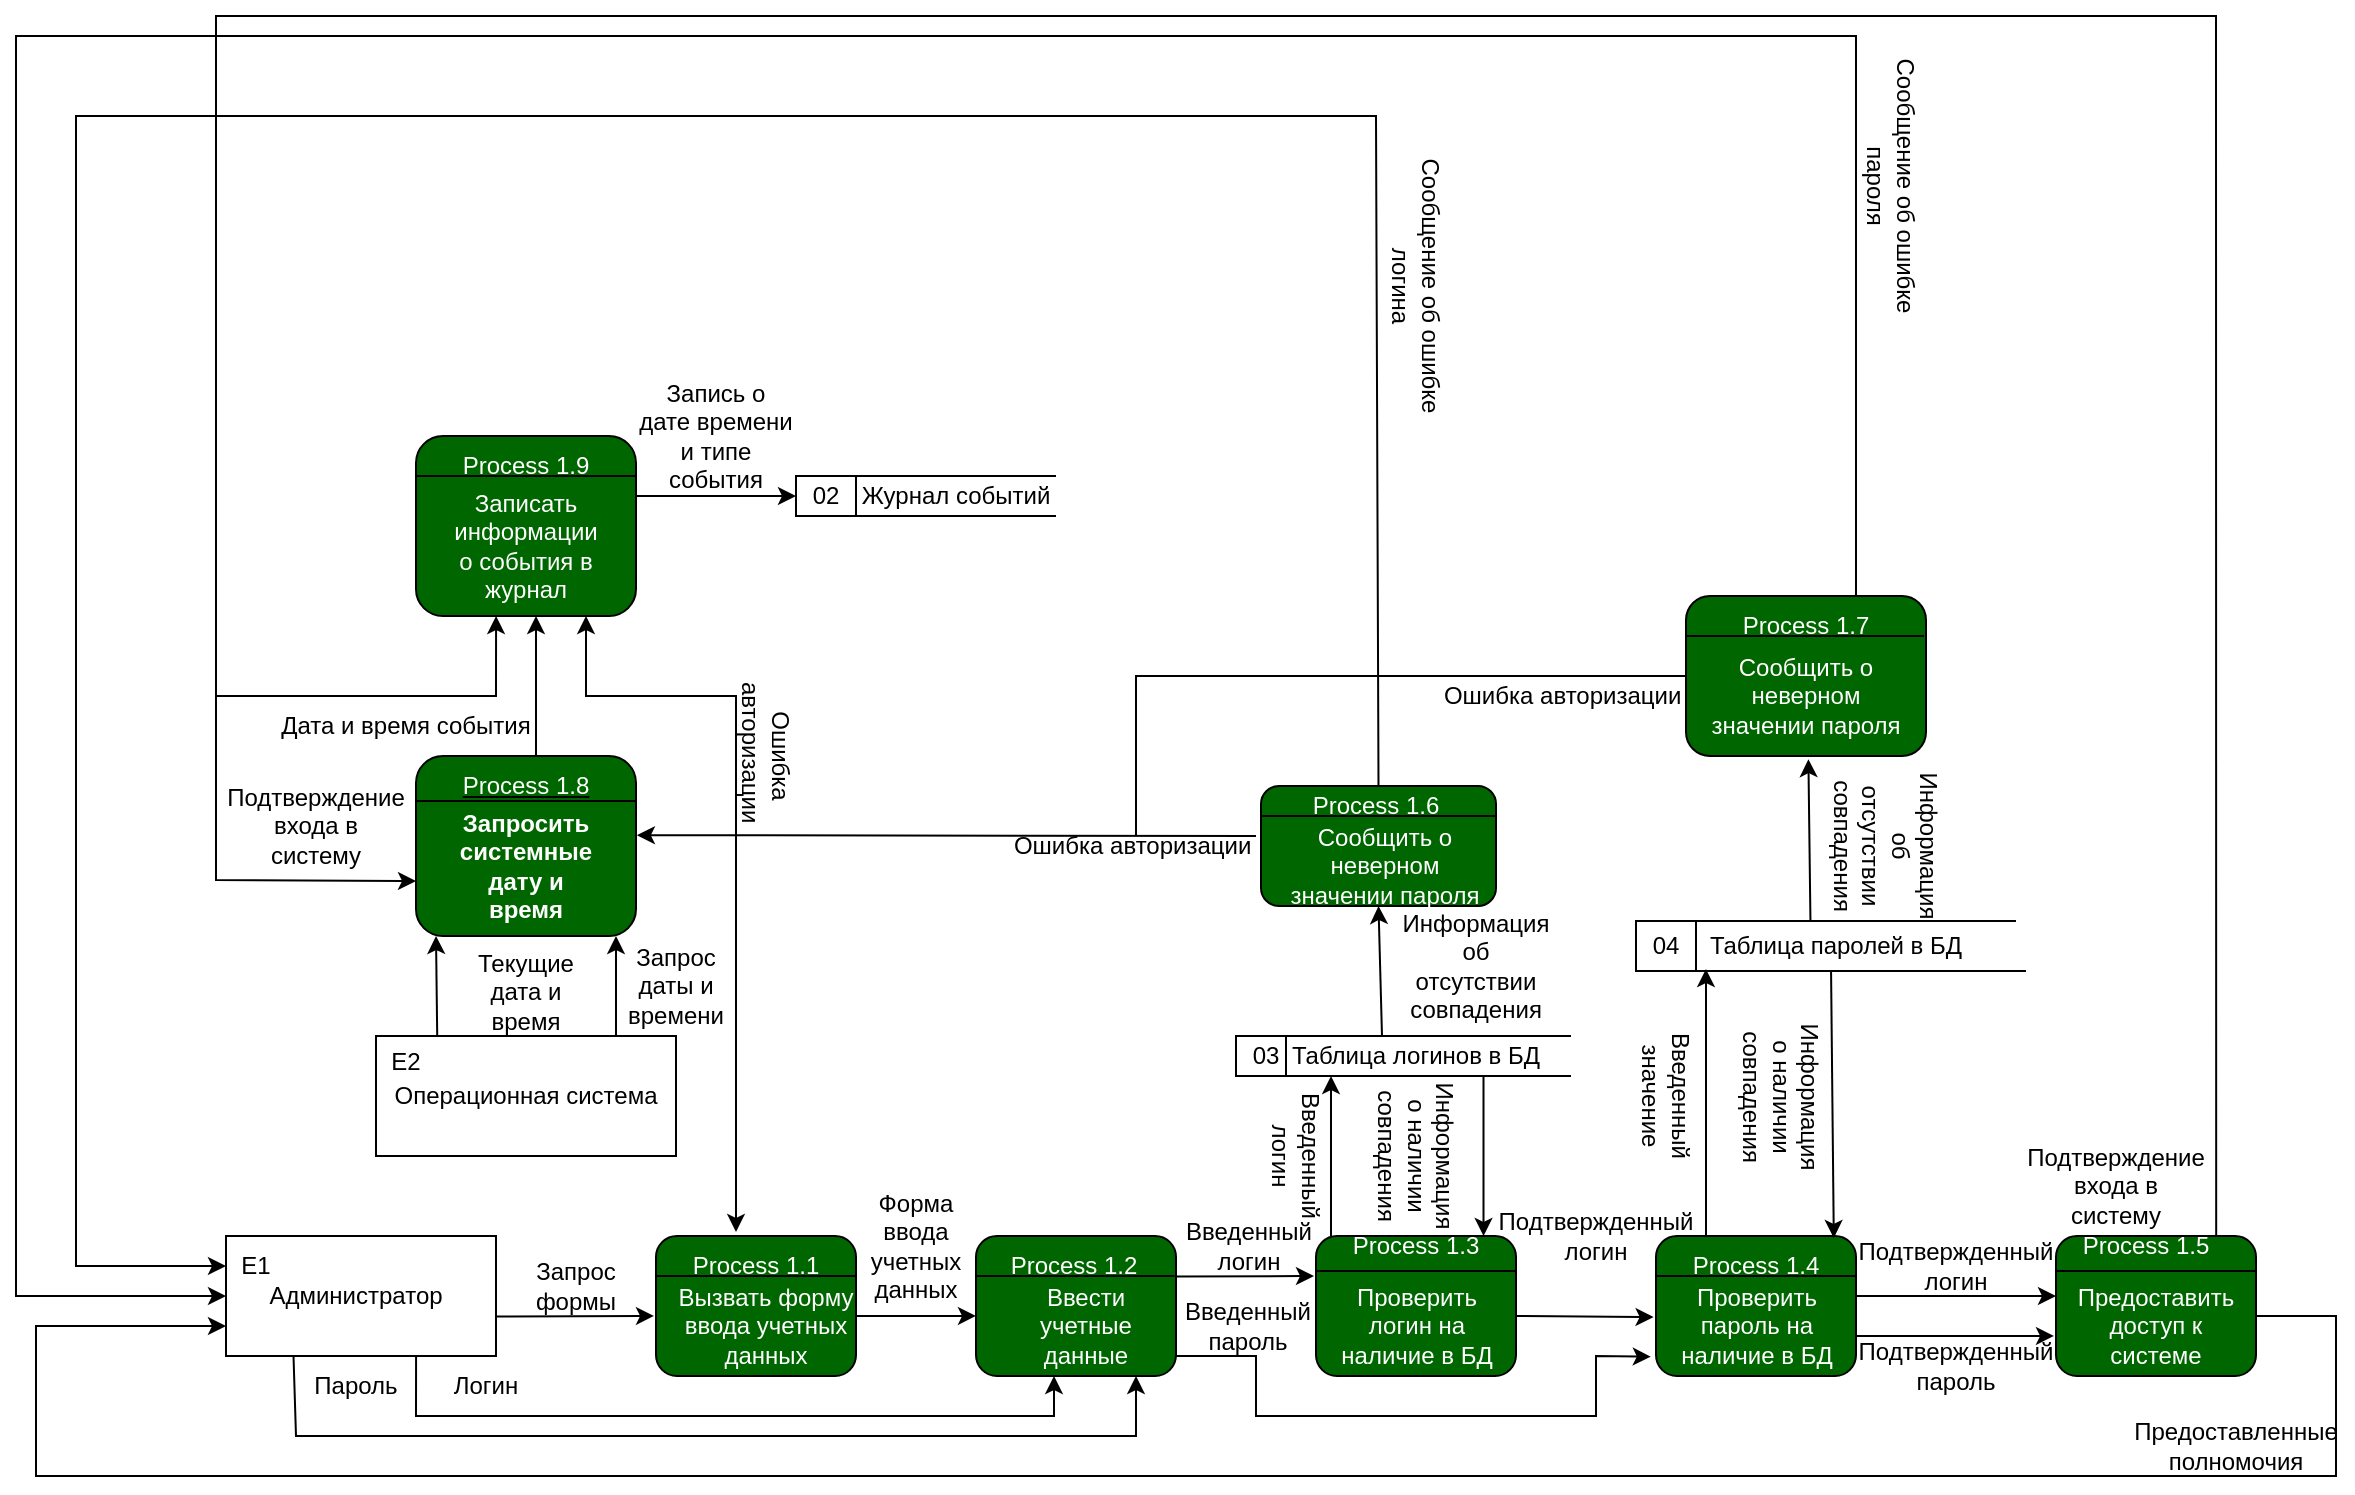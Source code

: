 <mxfile version="25.0.3">
  <diagram name="Страница — 1" id="09DSEvgiDCL6AinO3aHt">
    <mxGraphModel dx="2440" dy="1888" grid="1" gridSize="10" guides="1" tooltips="1" connect="1" arrows="1" fold="1" page="1" pageScale="1" pageWidth="827" pageHeight="1169" math="0" shadow="0">
      <root>
        <mxCell id="0" />
        <mxCell id="1" parent="0" />
        <mxCell id="1gT3Ja12D5MldLnMkyY_-1" value="" style="rounded=1;whiteSpace=wrap;html=1;fillColor=#006600;" vertex="1" parent="1">
          <mxGeometry x="120" y="80" width="110" height="90" as="geometry" />
        </mxCell>
        <mxCell id="1gT3Ja12D5MldLnMkyY_-2" value="" style="rounded=1;whiteSpace=wrap;html=1;fillColor=#006600;" vertex="1" parent="1">
          <mxGeometry x="120" y="240" width="110" height="90" as="geometry" />
        </mxCell>
        <mxCell id="1gT3Ja12D5MldLnMkyY_-3" value="&lt;font color=&quot;#ffffff&quot;&gt;Process 1.9&lt;/font&gt;" style="text;strokeColor=none;align=center;fillColor=none;html=1;verticalAlign=middle;whiteSpace=wrap;rounded=0;" vertex="1" parent="1">
          <mxGeometry x="125" y="80" width="100" height="30" as="geometry" />
        </mxCell>
        <mxCell id="1gT3Ja12D5MldLnMkyY_-4" value="" style="endArrow=none;html=1;rounded=0;exitX=0;exitY=0.5;exitDx=0;exitDy=0;entryX=1;entryY=0.5;entryDx=0;entryDy=0;" edge="1" parent="1">
          <mxGeometry width="50" height="50" relative="1" as="geometry">
            <mxPoint x="120" y="100" as="sourcePoint" />
            <mxPoint x="230" y="100" as="targetPoint" />
          </mxGeometry>
        </mxCell>
        <mxCell id="1gT3Ja12D5MldLnMkyY_-5" value="&lt;font color=&quot;#ffffff&quot;&gt;Записать информации о события в журнал&lt;/font&gt;" style="text;strokeColor=none;align=center;fillColor=none;html=1;verticalAlign=middle;whiteSpace=wrap;rounded=0;" vertex="1" parent="1">
          <mxGeometry x="145" y="120" width="60" height="30" as="geometry" />
        </mxCell>
        <mxCell id="1gT3Ja12D5MldLnMkyY_-7" value="&lt;u&gt;&lt;font color=&quot;#ffffff&quot;&gt;Process 1.8&lt;/font&gt;&lt;/u&gt;" style="text;strokeColor=none;align=center;fillColor=none;html=1;verticalAlign=middle;whiteSpace=wrap;rounded=0;" vertex="1" parent="1">
          <mxGeometry x="130" y="240" width="90" height="30" as="geometry" />
        </mxCell>
        <mxCell id="1gT3Ja12D5MldLnMkyY_-8" value="" style="endArrow=none;html=1;rounded=0;exitX=0;exitY=0.25;exitDx=0;exitDy=0;entryX=1;entryY=0.25;entryDx=0;entryDy=0;" edge="1" parent="1" source="1gT3Ja12D5MldLnMkyY_-2" target="1gT3Ja12D5MldLnMkyY_-2">
          <mxGeometry width="50" height="50" relative="1" as="geometry">
            <mxPoint x="180" y="310" as="sourcePoint" />
            <mxPoint x="230" y="260" as="targetPoint" />
          </mxGeometry>
        </mxCell>
        <mxCell id="1gT3Ja12D5MldLnMkyY_-9" value="&lt;b&gt;&lt;font color=&quot;#ffffff&quot;&gt;Запросить системные дату и время&lt;/font&gt;&lt;/b&gt;" style="text;strokeColor=none;align=center;fillColor=none;html=1;verticalAlign=middle;whiteSpace=wrap;rounded=0;" vertex="1" parent="1">
          <mxGeometry x="145" y="280" width="60" height="30" as="geometry" />
        </mxCell>
        <mxCell id="1gT3Ja12D5MldLnMkyY_-10" value="" style="rounded=0;whiteSpace=wrap;html=1;" vertex="1" parent="1">
          <mxGeometry x="100" y="380" width="150" height="60" as="geometry" />
        </mxCell>
        <mxCell id="1gT3Ja12D5MldLnMkyY_-11" value="Операционная система" style="text;strokeColor=none;align=center;fillColor=none;html=1;verticalAlign=middle;whiteSpace=wrap;rounded=0;" vertex="1" parent="1">
          <mxGeometry x="100" y="395" width="150" height="30" as="geometry" />
        </mxCell>
        <mxCell id="1gT3Ja12D5MldLnMkyY_-12" value="" style="rounded=0;whiteSpace=wrap;html=1;" vertex="1" parent="1">
          <mxGeometry x="25" y="480" width="135" height="60" as="geometry" />
        </mxCell>
        <mxCell id="1gT3Ja12D5MldLnMkyY_-13" value="Администратор" style="text;strokeColor=none;align=center;fillColor=none;html=1;verticalAlign=middle;whiteSpace=wrap;rounded=0;" vertex="1" parent="1">
          <mxGeometry x="60" y="495" width="60" height="30" as="geometry" />
        </mxCell>
        <mxCell id="1gT3Ja12D5MldLnMkyY_-16" value="" style="whiteSpace=wrap;html=1;fillColor=#006600;rounded=1;" vertex="1" parent="1">
          <mxGeometry x="240" y="480" width="100" height="70" as="geometry" />
        </mxCell>
        <mxCell id="1gT3Ja12D5MldLnMkyY_-19" value="" style="endArrow=none;html=1;rounded=0;entryX=1;entryY=0.25;entryDx=0;entryDy=0;exitX=0;exitY=0.25;exitDx=0;exitDy=0;" edge="1" parent="1">
          <mxGeometry width="50" height="50" relative="1" as="geometry">
            <mxPoint x="240" y="500" as="sourcePoint" />
            <mxPoint x="340" y="500" as="targetPoint" />
          </mxGeometry>
        </mxCell>
        <mxCell id="1gT3Ja12D5MldLnMkyY_-20" value="&lt;font color=&quot;#ffffff&quot;&gt;Process 1.1&lt;/font&gt;" style="text;strokeColor=none;align=center;fillColor=none;html=1;verticalAlign=middle;whiteSpace=wrap;rounded=0;" vertex="1" parent="1">
          <mxGeometry x="250" y="480" width="80" height="30" as="geometry" />
        </mxCell>
        <mxCell id="1gT3Ja12D5MldLnMkyY_-21" value="&lt;font color=&quot;#ffffff&quot;&gt;Вызвать форму ввода учетных данных&lt;/font&gt;" style="text;strokeColor=none;align=center;fillColor=none;html=1;verticalAlign=middle;whiteSpace=wrap;rounded=0;" vertex="1" parent="1">
          <mxGeometry x="250" y="510" width="90" height="30" as="geometry" />
        </mxCell>
        <mxCell id="1gT3Ja12D5MldLnMkyY_-22" value="" style="rounded=1;whiteSpace=wrap;html=1;fillColor=#006600;" vertex="1" parent="1">
          <mxGeometry x="400" y="480" width="100" height="70" as="geometry" />
        </mxCell>
        <mxCell id="1gT3Ja12D5MldLnMkyY_-23" value="" style="endArrow=none;html=1;rounded=0;entryX=0.992;entryY=0.429;entryDx=0;entryDy=0;entryPerimeter=0;" edge="1" parent="1">
          <mxGeometry width="50" height="50" relative="1" as="geometry">
            <mxPoint x="400" y="500" as="sourcePoint" />
            <mxPoint x="499.2" y="500.03" as="targetPoint" />
          </mxGeometry>
        </mxCell>
        <mxCell id="1gT3Ja12D5MldLnMkyY_-24" value="&lt;font color=&quot;#ffffff&quot;&gt;Process 1.2&lt;/font&gt;" style="text;strokeColor=none;align=center;fillColor=none;html=1;verticalAlign=middle;whiteSpace=wrap;rounded=0;" vertex="1" parent="1">
          <mxGeometry x="414" y="480" width="70" height="30" as="geometry" />
        </mxCell>
        <mxCell id="1gT3Ja12D5MldLnMkyY_-25" value="" style="rounded=1;whiteSpace=wrap;html=1;fillColor=#006600;" vertex="1" parent="1">
          <mxGeometry x="570" y="480" width="100" height="70" as="geometry" />
        </mxCell>
        <mxCell id="1gT3Ja12D5MldLnMkyY_-27" value="&lt;font color=&quot;#ffffff&quot;&gt;Process 1.3&lt;/font&gt;" style="text;strokeColor=none;align=center;fillColor=none;html=1;verticalAlign=middle;whiteSpace=wrap;rounded=0;" vertex="1" parent="1">
          <mxGeometry x="585" y="470" width="70" height="30" as="geometry" />
        </mxCell>
        <mxCell id="1gT3Ja12D5MldLnMkyY_-36" value="" style="endArrow=none;html=1;rounded=0;entryX=1;entryY=0.25;entryDx=0;entryDy=0;exitX=0;exitY=0.25;exitDx=0;exitDy=0;" edge="1" parent="1" source="1gT3Ja12D5MldLnMkyY_-25" target="1gT3Ja12D5MldLnMkyY_-25">
          <mxGeometry width="50" height="50" relative="1" as="geometry">
            <mxPoint x="570" y="500" as="sourcePoint" />
            <mxPoint x="620" y="450" as="targetPoint" />
          </mxGeometry>
        </mxCell>
        <mxCell id="1gT3Ja12D5MldLnMkyY_-37" value="&lt;font color=&quot;#ffffff&quot;&gt;Проверить логин на наличие в БД&lt;/font&gt;" style="text;strokeColor=none;align=center;fillColor=none;html=1;verticalAlign=middle;whiteSpace=wrap;rounded=0;" vertex="1" parent="1">
          <mxGeometry x="577.5" y="510" width="85" height="30" as="geometry" />
        </mxCell>
        <mxCell id="1gT3Ja12D5MldLnMkyY_-38" value="" style="whiteSpace=wrap;html=1;fillColor=#006600;rounded=1;" vertex="1" parent="1">
          <mxGeometry x="740" y="480" width="100" height="70" as="geometry" />
        </mxCell>
        <mxCell id="1gT3Ja12D5MldLnMkyY_-41" value="" style="endArrow=none;html=1;rounded=0;entryX=1;entryY=0.286;entryDx=0;entryDy=0;entryPerimeter=0;" edge="1" parent="1" target="1gT3Ja12D5MldLnMkyY_-38">
          <mxGeometry width="50" height="50" relative="1" as="geometry">
            <mxPoint x="740" y="500" as="sourcePoint" />
            <mxPoint x="790" y="450" as="targetPoint" />
          </mxGeometry>
        </mxCell>
        <mxCell id="1gT3Ja12D5MldLnMkyY_-42" value="&lt;font color=&quot;#ffffff&quot;&gt;Process 1.4&lt;/font&gt;" style="text;strokeColor=none;align=center;fillColor=none;html=1;verticalAlign=middle;whiteSpace=wrap;rounded=0;" vertex="1" parent="1">
          <mxGeometry x="755" y="480" width="70" height="30" as="geometry" />
        </mxCell>
        <mxCell id="1gT3Ja12D5MldLnMkyY_-43" value="&lt;font color=&quot;#ffffff&quot;&gt;Проверить пароль на наличие в БД&lt;/font&gt;" style="text;strokeColor=none;align=center;fillColor=none;html=1;verticalAlign=middle;whiteSpace=wrap;rounded=0;" vertex="1" parent="1">
          <mxGeometry x="747.5" y="510" width="85" height="30" as="geometry" />
        </mxCell>
        <mxCell id="1gT3Ja12D5MldLnMkyY_-44" value="&lt;font color=&quot;#ffffff&quot;&gt;Ввести учетные данные&lt;/font&gt;" style="text;strokeColor=none;align=center;fillColor=none;html=1;verticalAlign=middle;whiteSpace=wrap;rounded=0;" vertex="1" parent="1">
          <mxGeometry x="410" y="510" width="90" height="30" as="geometry" />
        </mxCell>
        <mxCell id="1gT3Ja12D5MldLnMkyY_-45" value="" style="whiteSpace=wrap;html=1;fillColor=#006600;rounded=1;" vertex="1" parent="1">
          <mxGeometry x="940" y="480" width="100" height="70" as="geometry" />
        </mxCell>
        <mxCell id="1gT3Ja12D5MldLnMkyY_-47" value="" style="endArrow=none;html=1;rounded=0;entryX=1;entryY=0.25;entryDx=0;entryDy=0;exitX=0;exitY=0.25;exitDx=0;exitDy=0;exitPerimeter=0;" edge="1" parent="1" source="1gT3Ja12D5MldLnMkyY_-45" target="1gT3Ja12D5MldLnMkyY_-45">
          <mxGeometry width="50" height="50" relative="1" as="geometry">
            <mxPoint x="910" y="500" as="sourcePoint" />
            <mxPoint x="960" y="450" as="targetPoint" />
          </mxGeometry>
        </mxCell>
        <mxCell id="1gT3Ja12D5MldLnMkyY_-48" value="&lt;font color=&quot;#ffffff&quot;&gt;Process 1.5&lt;/font&gt;" style="text;strokeColor=none;align=center;fillColor=none;html=1;verticalAlign=middle;whiteSpace=wrap;rounded=0;" vertex="1" parent="1">
          <mxGeometry x="950" y="470" width="70" height="30" as="geometry" />
        </mxCell>
        <mxCell id="1gT3Ja12D5MldLnMkyY_-49" value="&lt;font color=&quot;#ffffff&quot;&gt;Предоставить доступ к системе&lt;/font&gt;" style="text;strokeColor=none;align=center;fillColor=none;html=1;verticalAlign=middle;whiteSpace=wrap;rounded=0;" vertex="1" parent="1">
          <mxGeometry x="960" y="510" width="60" height="30" as="geometry" />
        </mxCell>
        <mxCell id="1gT3Ja12D5MldLnMkyY_-50" value="" style="endArrow=classic;html=1;rounded=0;" edge="1" parent="1">
          <mxGeometry width="50" height="50" relative="1" as="geometry">
            <mxPoint x="230" y="110" as="sourcePoint" />
            <mxPoint x="310" y="110" as="targetPoint" />
          </mxGeometry>
        </mxCell>
        <mxCell id="1gT3Ja12D5MldLnMkyY_-55" value="02" style="rounded=0;whiteSpace=wrap;html=1;" vertex="1" parent="1">
          <mxGeometry x="310" y="100" width="30" height="20" as="geometry" />
        </mxCell>
        <mxCell id="1gT3Ja12D5MldLnMkyY_-57" value="" style="endArrow=none;html=1;rounded=0;" edge="1" parent="1">
          <mxGeometry width="50" height="50" relative="1" as="geometry">
            <mxPoint x="340" y="100" as="sourcePoint" />
            <mxPoint x="440" y="100" as="targetPoint" />
          </mxGeometry>
        </mxCell>
        <mxCell id="1gT3Ja12D5MldLnMkyY_-58" value="" style="endArrow=none;html=1;rounded=0;" edge="1" parent="1">
          <mxGeometry width="50" height="50" relative="1" as="geometry">
            <mxPoint x="340" y="120" as="sourcePoint" />
            <mxPoint x="440" y="120" as="targetPoint" />
          </mxGeometry>
        </mxCell>
        <mxCell id="1gT3Ja12D5MldLnMkyY_-59" value="Журнал событий" style="text;strokeColor=none;align=center;fillColor=none;html=1;verticalAlign=middle;whiteSpace=wrap;rounded=0;" vertex="1" parent="1">
          <mxGeometry x="340" y="95" width="100" height="30" as="geometry" />
        </mxCell>
        <mxCell id="1gT3Ja12D5MldLnMkyY_-60" value="" style="endArrow=classic;html=1;rounded=0;" edge="1" parent="1">
          <mxGeometry width="50" height="50" relative="1" as="geometry">
            <mxPoint x="577.5" y="480" as="sourcePoint" />
            <mxPoint x="577.5" y="400" as="targetPoint" />
          </mxGeometry>
        </mxCell>
        <mxCell id="1gT3Ja12D5MldLnMkyY_-61" value="" style="endArrow=classic;html=1;rounded=0;entryX=0.786;entryY=0.333;entryDx=0;entryDy=0;entryPerimeter=0;" edge="1" parent="1">
          <mxGeometry width="50" height="50" relative="1" as="geometry">
            <mxPoint x="653.75" y="400" as="sourcePoint" />
            <mxPoint x="653.77" y="479.99" as="targetPoint" />
          </mxGeometry>
        </mxCell>
        <mxCell id="1gT3Ja12D5MldLnMkyY_-62" value="" style="rounded=0;whiteSpace=wrap;html=1;" vertex="1" parent="1">
          <mxGeometry x="530" y="380" width="25" height="20" as="geometry" />
        </mxCell>
        <mxCell id="1gT3Ja12D5MldLnMkyY_-63" value="" style="endArrow=none;html=1;rounded=0;" edge="1" parent="1">
          <mxGeometry width="50" height="50" relative="1" as="geometry">
            <mxPoint x="555" y="400" as="sourcePoint" />
            <mxPoint x="697.5" y="400" as="targetPoint" />
          </mxGeometry>
        </mxCell>
        <mxCell id="1gT3Ja12D5MldLnMkyY_-64" value="" style="endArrow=none;html=1;rounded=0;" edge="1" parent="1">
          <mxGeometry width="50" height="50" relative="1" as="geometry">
            <mxPoint x="555" y="380" as="sourcePoint" />
            <mxPoint x="697.5" y="380" as="targetPoint" />
          </mxGeometry>
        </mxCell>
        <mxCell id="1gT3Ja12D5MldLnMkyY_-65" value="03" style="text;strokeColor=none;align=center;fillColor=none;html=1;verticalAlign=middle;whiteSpace=wrap;rounded=0;" vertex="1" parent="1">
          <mxGeometry x="530" y="375" width="30" height="30" as="geometry" />
        </mxCell>
        <mxCell id="1gT3Ja12D5MldLnMkyY_-66" value="Таблица логинов в БД" style="text;strokeColor=none;align=center;fillColor=none;html=1;verticalAlign=middle;whiteSpace=wrap;rounded=0;" vertex="1" parent="1">
          <mxGeometry x="555" y="375" width="130" height="30" as="geometry" />
        </mxCell>
        <mxCell id="1gT3Ja12D5MldLnMkyY_-68" value="" style="endArrow=classic;html=1;rounded=0;entryX=0.5;entryY=1;entryDx=0;entryDy=0;" edge="1" parent="1" target="1gT3Ja12D5MldLnMkyY_-69">
          <mxGeometry width="50" height="50" relative="1" as="geometry">
            <mxPoint x="603" y="380" as="sourcePoint" />
            <mxPoint x="605" y="320" as="targetPoint" />
          </mxGeometry>
        </mxCell>
        <mxCell id="1gT3Ja12D5MldLnMkyY_-69" value="" style="whiteSpace=wrap;html=1;fillColor=#006600;rounded=1;" vertex="1" parent="1">
          <mxGeometry x="542.5" y="255" width="117.5" height="60" as="geometry" />
        </mxCell>
        <mxCell id="1gT3Ja12D5MldLnMkyY_-73" value="" style="endArrow=none;html=1;rounded=0;entryX=1;entryY=0.25;entryDx=0;entryDy=0;" edge="1" parent="1" target="1gT3Ja12D5MldLnMkyY_-69">
          <mxGeometry width="50" height="50" relative="1" as="geometry">
            <mxPoint x="542.5" y="270" as="sourcePoint" />
            <mxPoint x="592.5" y="220" as="targetPoint" />
          </mxGeometry>
        </mxCell>
        <mxCell id="1gT3Ja12D5MldLnMkyY_-74" value="&lt;font color=&quot;#ffffff&quot;&gt;Process 1.6&lt;/font&gt;" style="text;strokeColor=none;align=center;fillColor=none;html=1;verticalAlign=middle;whiteSpace=wrap;rounded=0;" vertex="1" parent="1">
          <mxGeometry x="560" y="260" width="80" height="10" as="geometry" />
        </mxCell>
        <mxCell id="1gT3Ja12D5MldLnMkyY_-75" value="&lt;font color=&quot;#ffffff&quot;&gt;Сообщить о неверном значении пароля&lt;/font&gt;" style="text;strokeColor=none;align=center;fillColor=none;html=1;verticalAlign=middle;whiteSpace=wrap;rounded=0;" vertex="1" parent="1">
          <mxGeometry x="555" y="280" width="98.75" height="30" as="geometry" />
        </mxCell>
        <mxCell id="1gT3Ja12D5MldLnMkyY_-76" value="" style="endArrow=classic;html=1;rounded=0;entryX=0;entryY=0.885;entryDx=0;entryDy=0;entryPerimeter=0;" edge="1" parent="1" target="1gT3Ja12D5MldLnMkyY_-83">
          <mxGeometry width="50" height="50" relative="1" as="geometry">
            <mxPoint x="765" y="480" as="sourcePoint" />
            <mxPoint x="770" y="380" as="targetPoint" />
          </mxGeometry>
        </mxCell>
        <mxCell id="1gT3Ja12D5MldLnMkyY_-78" value="" style="rounded=0;whiteSpace=wrap;html=1;" vertex="1" parent="1">
          <mxGeometry x="730" y="322.5" width="30" height="25" as="geometry" />
        </mxCell>
        <mxCell id="1gT3Ja12D5MldLnMkyY_-79" value="04" style="text;strokeColor=none;align=center;fillColor=none;html=1;verticalAlign=middle;whiteSpace=wrap;rounded=0;" vertex="1" parent="1">
          <mxGeometry x="715" y="320" width="60" height="30" as="geometry" />
        </mxCell>
        <mxCell id="1gT3Ja12D5MldLnMkyY_-81" value="" style="endArrow=none;html=1;rounded=0;" edge="1" parent="1">
          <mxGeometry width="50" height="50" relative="1" as="geometry">
            <mxPoint x="760" y="322.5" as="sourcePoint" />
            <mxPoint x="920" y="322.5" as="targetPoint" />
          </mxGeometry>
        </mxCell>
        <mxCell id="1gT3Ja12D5MldLnMkyY_-82" value="" style="endArrow=none;html=1;rounded=0;" edge="1" parent="1">
          <mxGeometry width="50" height="50" relative="1" as="geometry">
            <mxPoint x="760" y="347.5" as="sourcePoint" />
            <mxPoint x="925" y="347.5" as="targetPoint" />
          </mxGeometry>
        </mxCell>
        <mxCell id="1gT3Ja12D5MldLnMkyY_-83" value="Таблица паролей в БД" style="text;strokeColor=none;align=center;fillColor=none;html=1;verticalAlign=middle;whiteSpace=wrap;rounded=0;" vertex="1" parent="1">
          <mxGeometry x="765" y="320" width="130" height="30" as="geometry" />
        </mxCell>
        <mxCell id="1gT3Ja12D5MldLnMkyY_-84" value="" style="whiteSpace=wrap;html=1;fillColor=#006600;rounded=1;" vertex="1" parent="1">
          <mxGeometry x="755" y="160" width="120" height="80" as="geometry" />
        </mxCell>
        <mxCell id="1gT3Ja12D5MldLnMkyY_-86" value="" style="endArrow=none;html=1;rounded=0;" edge="1" parent="1">
          <mxGeometry width="50" height="50" relative="1" as="geometry">
            <mxPoint x="755" y="180" as="sourcePoint" />
            <mxPoint x="874" y="180" as="targetPoint" />
          </mxGeometry>
        </mxCell>
        <mxCell id="1gT3Ja12D5MldLnMkyY_-87" value="&lt;font color=&quot;#ffffff&quot;&gt;Process 1.7&lt;/font&gt;" style="text;strokeColor=none;align=center;fillColor=none;html=1;verticalAlign=middle;whiteSpace=wrap;rounded=0;" vertex="1" parent="1">
          <mxGeometry x="780" y="170" width="70" height="10" as="geometry" />
        </mxCell>
        <mxCell id="1gT3Ja12D5MldLnMkyY_-88" value="&lt;font color=&quot;#ffffff&quot;&gt;Сообщить о неверном значении пароля&lt;/font&gt;" style="text;strokeColor=none;align=center;fillColor=none;html=1;verticalAlign=middle;whiteSpace=wrap;rounded=0;" vertex="1" parent="1">
          <mxGeometry x="765" y="195" width="100" height="30" as="geometry" />
        </mxCell>
        <mxCell id="1gT3Ja12D5MldLnMkyY_-91" value="" style="endArrow=classic;startArrow=classic;html=1;rounded=0;" edge="1" parent="1">
          <mxGeometry width="50" height="50" relative="1" as="geometry">
            <mxPoint x="280" y="478" as="sourcePoint" />
            <mxPoint x="205" y="170" as="targetPoint" />
            <Array as="points">
              <mxPoint x="280" y="210" />
              <mxPoint x="205" y="210" />
            </Array>
          </mxGeometry>
        </mxCell>
        <mxCell id="1gT3Ja12D5MldLnMkyY_-92" value="" style="endArrow=classic;html=1;rounded=0;" edge="1" parent="1">
          <mxGeometry width="50" height="50" relative="1" as="geometry">
            <mxPoint x="180" y="240" as="sourcePoint" />
            <mxPoint x="180" y="170" as="targetPoint" />
          </mxGeometry>
        </mxCell>
        <mxCell id="1gT3Ja12D5MldLnMkyY_-93" value="" style="endArrow=classic;html=1;rounded=0;entryX=0.364;entryY=1;entryDx=0;entryDy=0;entryPerimeter=0;exitX=0.801;exitY=0.003;exitDx=0;exitDy=0;exitPerimeter=0;" edge="1" parent="1" source="1gT3Ja12D5MldLnMkyY_-45" target="1gT3Ja12D5MldLnMkyY_-1">
          <mxGeometry width="50" height="50" relative="1" as="geometry">
            <mxPoint x="985.429" y="480" as="sourcePoint" />
            <mxPoint x="180" y="180" as="targetPoint" />
            <Array as="points">
              <mxPoint x="1020" y="-130" />
              <mxPoint x="20" y="-130" />
              <mxPoint x="20" y="210" />
              <mxPoint x="160" y="210" />
            </Array>
          </mxGeometry>
        </mxCell>
        <mxCell id="1gT3Ja12D5MldLnMkyY_-94" value="" style="endArrow=classic;html=1;rounded=0;exitX=0.5;exitY=0;exitDx=0;exitDy=0;" edge="1" parent="1" source="1gT3Ja12D5MldLnMkyY_-69">
          <mxGeometry width="50" height="50" relative="1" as="geometry">
            <mxPoint x="630" y="220" as="sourcePoint" />
            <mxPoint x="25" y="495" as="targetPoint" />
            <Array as="points">
              <mxPoint x="600" y="-80" />
              <mxPoint x="-50" y="-80" />
              <mxPoint x="-50" y="495" />
            </Array>
          </mxGeometry>
        </mxCell>
        <mxCell id="1gT3Ja12D5MldLnMkyY_-95" value="" style="endArrow=classic;html=1;rounded=0;" edge="1" parent="1">
          <mxGeometry width="50" height="50" relative="1" as="geometry">
            <mxPoint x="840" y="160" as="sourcePoint" />
            <mxPoint x="25" y="510" as="targetPoint" />
            <Array as="points">
              <mxPoint x="840" y="-120" />
              <mxPoint x="-80" y="-120" />
              <mxPoint x="-80" y="510" />
            </Array>
          </mxGeometry>
        </mxCell>
        <mxCell id="1gT3Ja12D5MldLnMkyY_-96" value="" style="endArrow=classic;html=1;rounded=0;" edge="1" parent="1">
          <mxGeometry width="50" height="50" relative="1" as="geometry">
            <mxPoint x="1040" y="520" as="sourcePoint" />
            <mxPoint x="25" y="525" as="targetPoint" />
            <Array as="points">
              <mxPoint x="1080" y="520" />
              <mxPoint x="1080" y="600" />
              <mxPoint x="-70" y="600" />
              <mxPoint x="-70" y="525" />
            </Array>
          </mxGeometry>
        </mxCell>
        <mxCell id="1gT3Ja12D5MldLnMkyY_-100" value="" style="endArrow=classic;html=1;rounded=0;" edge="1" parent="1">
          <mxGeometry width="50" height="50" relative="1" as="geometry">
            <mxPoint x="20" y="210" as="sourcePoint" />
            <mxPoint x="120" y="302.5" as="targetPoint" />
            <Array as="points">
              <mxPoint x="20" y="302" />
            </Array>
          </mxGeometry>
        </mxCell>
        <mxCell id="1gT3Ja12D5MldLnMkyY_-101" value="" style="endArrow=classic;html=1;rounded=0;entryX=1.004;entryY=0.44;entryDx=0;entryDy=0;entryPerimeter=0;" edge="1" parent="1" target="1gT3Ja12D5MldLnMkyY_-2">
          <mxGeometry width="50" height="50" relative="1" as="geometry">
            <mxPoint x="540" y="280" as="sourcePoint" />
            <mxPoint x="250" y="280" as="targetPoint" />
          </mxGeometry>
        </mxCell>
        <mxCell id="1gT3Ja12D5MldLnMkyY_-103" value="" style="endArrow=none;html=1;rounded=0;entryX=0;entryY=0.5;entryDx=0;entryDy=0;" edge="1" parent="1" target="1gT3Ja12D5MldLnMkyY_-84">
          <mxGeometry width="50" height="50" relative="1" as="geometry">
            <mxPoint x="480" y="280" as="sourcePoint" />
            <mxPoint x="480" y="150" as="targetPoint" />
            <Array as="points">
              <mxPoint x="480" y="200" />
            </Array>
          </mxGeometry>
        </mxCell>
        <mxCell id="1gT3Ja12D5MldLnMkyY_-104" value="" style="endArrow=classic;html=1;rounded=0;entryX=-0.01;entryY=0.571;entryDx=0;entryDy=0;exitX=0.998;exitY=0.671;exitDx=0;exitDy=0;exitPerimeter=0;entryPerimeter=0;" edge="1" parent="1" source="1gT3Ja12D5MldLnMkyY_-12" target="1gT3Ja12D5MldLnMkyY_-16">
          <mxGeometry width="50" height="50" relative="1" as="geometry">
            <mxPoint x="160.005" y="514.06" as="sourcePoint" />
            <mxPoint x="237.48" y="515.94" as="targetPoint" />
          </mxGeometry>
        </mxCell>
        <mxCell id="1gT3Ja12D5MldLnMkyY_-105" value="" style="endArrow=classic;html=1;rounded=0;entryX=0;entryY=0.571;entryDx=0;entryDy=0;entryPerimeter=0;" edge="1" parent="1" target="1gT3Ja12D5MldLnMkyY_-22">
          <mxGeometry width="50" height="50" relative="1" as="geometry">
            <mxPoint x="340" y="520" as="sourcePoint" />
            <mxPoint x="390" y="470" as="targetPoint" />
          </mxGeometry>
        </mxCell>
        <mxCell id="1gT3Ja12D5MldLnMkyY_-106" value="" style="endArrow=classic;html=1;rounded=0;entryX=-0.01;entryY=0.568;entryDx=0;entryDy=0;entryPerimeter=0;" edge="1" parent="1">
          <mxGeometry width="50" height="50" relative="1" as="geometry">
            <mxPoint x="500" y="500.24" as="sourcePoint" />
            <mxPoint x="569" y="500.0" as="targetPoint" />
          </mxGeometry>
        </mxCell>
        <mxCell id="1gT3Ja12D5MldLnMkyY_-107" value="" style="endArrow=classic;html=1;rounded=0;entryX=-0.012;entryY=0.579;entryDx=0;entryDy=0;entryPerimeter=0;" edge="1" parent="1" target="1gT3Ja12D5MldLnMkyY_-38">
          <mxGeometry width="50" height="50" relative="1" as="geometry">
            <mxPoint x="670" y="520" as="sourcePoint" />
            <mxPoint x="720" y="470" as="targetPoint" />
          </mxGeometry>
        </mxCell>
        <mxCell id="1gT3Ja12D5MldLnMkyY_-108" value="" style="endArrow=classic;html=1;rounded=0;entryX=0;entryY=0.429;entryDx=0;entryDy=0;entryPerimeter=0;" edge="1" parent="1" target="1gT3Ja12D5MldLnMkyY_-45">
          <mxGeometry width="50" height="50" relative="1" as="geometry">
            <mxPoint x="840" y="510" as="sourcePoint" />
            <mxPoint x="890" y="460" as="targetPoint" />
          </mxGeometry>
        </mxCell>
        <mxCell id="1gT3Ja12D5MldLnMkyY_-109" value="" style="endArrow=classic;html=1;rounded=0;entryX=-0.01;entryY=0.714;entryDx=0;entryDy=0;entryPerimeter=0;" edge="1" parent="1" target="1gT3Ja12D5MldLnMkyY_-45">
          <mxGeometry width="50" height="50" relative="1" as="geometry">
            <mxPoint x="840" y="530" as="sourcePoint" />
            <mxPoint x="890" y="480" as="targetPoint" />
          </mxGeometry>
        </mxCell>
        <mxCell id="1gT3Ja12D5MldLnMkyY_-110" value="" style="endArrow=classic;html=1;rounded=0;exitX=0.704;exitY=1;exitDx=0;exitDy=0;exitPerimeter=0;" edge="1" parent="1" source="1gT3Ja12D5MldLnMkyY_-12">
          <mxGeometry width="50" height="50" relative="1" as="geometry">
            <mxPoint x="90" y="570" as="sourcePoint" />
            <mxPoint x="439" y="550" as="targetPoint" />
            <Array as="points">
              <mxPoint x="120" y="570" />
              <mxPoint x="439" y="570" />
            </Array>
          </mxGeometry>
        </mxCell>
        <mxCell id="1gT3Ja12D5MldLnMkyY_-111" value="" style="endArrow=classic;html=1;rounded=0;exitX=0.25;exitY=1;exitDx=0;exitDy=0;" edge="1" parent="1" source="1gT3Ja12D5MldLnMkyY_-12">
          <mxGeometry width="50" height="50" relative="1" as="geometry">
            <mxPoint x="80" y="540" as="sourcePoint" />
            <mxPoint x="480" y="550" as="targetPoint" />
            <Array as="points">
              <mxPoint x="60" y="580" />
              <mxPoint x="480" y="580" />
            </Array>
          </mxGeometry>
        </mxCell>
        <mxCell id="1gT3Ja12D5MldLnMkyY_-112" value="" style="endArrow=classic;html=1;rounded=0;entryX=-0.026;entryY=0.862;entryDx=0;entryDy=0;entryPerimeter=0;" edge="1" parent="1" target="1gT3Ja12D5MldLnMkyY_-38">
          <mxGeometry width="50" height="50" relative="1" as="geometry">
            <mxPoint x="500" y="540" as="sourcePoint" />
            <mxPoint x="710" y="490" as="targetPoint" />
            <Array as="points">
              <mxPoint x="540" y="540" />
              <mxPoint x="540" y="570" />
              <mxPoint x="710" y="570" />
              <mxPoint x="710" y="540" />
            </Array>
          </mxGeometry>
        </mxCell>
        <mxCell id="1gT3Ja12D5MldLnMkyY_-113" value="Дата и время события" style="text;strokeColor=none;align=center;fillColor=none;html=1;verticalAlign=middle;whiteSpace=wrap;rounded=0;" vertex="1" parent="1">
          <mxGeometry x="50" y="210" width="130" height="30" as="geometry" />
        </mxCell>
        <mxCell id="1gT3Ja12D5MldLnMkyY_-114" value="Подтверждение&lt;div&gt;входа в систему&lt;/div&gt;" style="text;strokeColor=none;align=center;fillColor=none;html=1;verticalAlign=middle;whiteSpace=wrap;rounded=0;" vertex="1" parent="1">
          <mxGeometry x="40" y="260" width="60" height="30" as="geometry" />
        </mxCell>
        <mxCell id="1gT3Ja12D5MldLnMkyY_-115" value="E1" style="text;strokeColor=none;align=center;fillColor=none;html=1;verticalAlign=middle;whiteSpace=wrap;rounded=0;" vertex="1" parent="1">
          <mxGeometry x="10" y="480" width="60" height="30" as="geometry" />
        </mxCell>
        <mxCell id="1gT3Ja12D5MldLnMkyY_-117" value="E2" style="text;strokeColor=none;align=center;fillColor=none;html=1;verticalAlign=middle;whiteSpace=wrap;rounded=0;" vertex="1" parent="1">
          <mxGeometry x="85" y="385" width="60" height="15" as="geometry" />
        </mxCell>
        <mxCell id="1gT3Ja12D5MldLnMkyY_-118" value="" style="endArrow=classic;html=1;rounded=0;exitX=0.204;exitY=-0.008;exitDx=0;exitDy=0;exitPerimeter=0;" edge="1" parent="1" source="1gT3Ja12D5MldLnMkyY_-10">
          <mxGeometry width="50" height="50" relative="1" as="geometry">
            <mxPoint x="160" y="360.242" as="sourcePoint" />
            <mxPoint x="130" y="330" as="targetPoint" />
          </mxGeometry>
        </mxCell>
        <mxCell id="1gT3Ja12D5MldLnMkyY_-119" value="" style="endArrow=classic;html=1;rounded=0;" edge="1" parent="1">
          <mxGeometry width="50" height="50" relative="1" as="geometry">
            <mxPoint x="220" y="380" as="sourcePoint" />
            <mxPoint x="220" y="330" as="targetPoint" />
          </mxGeometry>
        </mxCell>
        <mxCell id="1gT3Ja12D5MldLnMkyY_-120" value="Текущие дата и время" style="text;strokeColor=none;align=center;fillColor=none;html=1;verticalAlign=middle;whiteSpace=wrap;rounded=0;" vertex="1" parent="1">
          <mxGeometry x="145" y="342.5" width="60" height="30" as="geometry" />
        </mxCell>
        <mxCell id="1gT3Ja12D5MldLnMkyY_-121" value="Запрос даты и времени" style="text;strokeColor=none;align=center;fillColor=none;html=1;verticalAlign=middle;whiteSpace=wrap;rounded=0;" vertex="1" parent="1">
          <mxGeometry x="220" y="340" width="60" height="30" as="geometry" />
        </mxCell>
        <mxCell id="1gT3Ja12D5MldLnMkyY_-122" value="Запись о дате времени и типе события" style="text;strokeColor=none;align=center;fillColor=none;html=1;verticalAlign=middle;whiteSpace=wrap;rounded=0;" vertex="1" parent="1">
          <mxGeometry x="230" y="65" width="80" height="30" as="geometry" />
        </mxCell>
        <mxCell id="1gT3Ja12D5MldLnMkyY_-123" value="Запрос формы" style="text;strokeColor=none;align=center;fillColor=none;html=1;verticalAlign=middle;whiteSpace=wrap;rounded=0;" vertex="1" parent="1">
          <mxGeometry x="170" y="490" width="60" height="30" as="geometry" />
        </mxCell>
        <mxCell id="1gT3Ja12D5MldLnMkyY_-124" value="Логин" style="text;strokeColor=none;align=center;fillColor=none;html=1;verticalAlign=middle;whiteSpace=wrap;rounded=0;" vertex="1" parent="1">
          <mxGeometry x="125" y="540" width="60" height="30" as="geometry" />
        </mxCell>
        <mxCell id="1gT3Ja12D5MldLnMkyY_-125" value="Пароль" style="text;strokeColor=none;align=center;fillColor=none;html=1;verticalAlign=middle;whiteSpace=wrap;rounded=0;" vertex="1" parent="1">
          <mxGeometry x="60" y="540" width="60" height="30" as="geometry" />
        </mxCell>
        <mxCell id="1gT3Ja12D5MldLnMkyY_-126" value="Ошибка авторизации&amp;nbsp;" style="text;strokeColor=none;align=center;fillColor=none;html=1;verticalAlign=middle;whiteSpace=wrap;rounded=0;rotation=90;" vertex="1" parent="1">
          <mxGeometry x="260" y="225" width="70" height="30" as="geometry" />
        </mxCell>
        <mxCell id="1gT3Ja12D5MldLnMkyY_-127" value="Ошибка авторизации&amp;nbsp;" style="text;strokeColor=none;align=center;fillColor=none;html=1;verticalAlign=middle;whiteSpace=wrap;rounded=0;" vertex="1" parent="1">
          <mxGeometry x="405" y="270" width="150" height="30" as="geometry" />
        </mxCell>
        <mxCell id="1gT3Ja12D5MldLnMkyY_-128" value="Форма ввода учетных данных" style="text;strokeColor=none;align=center;fillColor=none;html=1;verticalAlign=middle;whiteSpace=wrap;rounded=0;" vertex="1" parent="1">
          <mxGeometry x="340" y="470" width="60" height="30" as="geometry" />
        </mxCell>
        <mxCell id="1gT3Ja12D5MldLnMkyY_-129" value="Введенный логин" style="text;strokeColor=none;align=center;fillColor=none;html=1;verticalAlign=middle;whiteSpace=wrap;rounded=0;" vertex="1" parent="1">
          <mxGeometry x="495" y="470" width="82.5" height="30" as="geometry" />
        </mxCell>
        <mxCell id="1gT3Ja12D5MldLnMkyY_-130" value="Введенный пароль" style="text;strokeColor=none;align=center;fillColor=none;html=1;verticalAlign=middle;whiteSpace=wrap;rounded=0;" vertex="1" parent="1">
          <mxGeometry x="506.25" y="510" width="60" height="30" as="geometry" />
        </mxCell>
        <mxCell id="1gT3Ja12D5MldLnMkyY_-131" value="Подтвержденный логин" style="text;strokeColor=none;align=center;fillColor=none;html=1;verticalAlign=middle;whiteSpace=wrap;rounded=0;" vertex="1" parent="1">
          <mxGeometry x="680" y="465" width="60" height="30" as="geometry" />
        </mxCell>
        <mxCell id="1gT3Ja12D5MldLnMkyY_-134" value="Подтвержденный логин" style="text;strokeColor=none;align=center;fillColor=none;html=1;verticalAlign=middle;whiteSpace=wrap;rounded=0;" vertex="1" parent="1">
          <mxGeometry x="860" y="480" width="60" height="30" as="geometry" />
        </mxCell>
        <mxCell id="1gT3Ja12D5MldLnMkyY_-135" value="Подтвержденный пароль" style="text;strokeColor=none;align=center;fillColor=none;html=1;verticalAlign=middle;whiteSpace=wrap;rounded=0;" vertex="1" parent="1">
          <mxGeometry x="860" y="530" width="60" height="30" as="geometry" />
        </mxCell>
        <mxCell id="1gT3Ja12D5MldLnMkyY_-136" value="Предоставленные полномочия" style="text;strokeColor=none;align=center;fillColor=none;html=1;verticalAlign=middle;whiteSpace=wrap;rounded=0;" vertex="1" parent="1">
          <mxGeometry x="1000" y="570" width="60" height="30" as="geometry" />
        </mxCell>
        <mxCell id="1gT3Ja12D5MldLnMkyY_-137" value="Подтверждение входа в систему" style="text;strokeColor=none;align=center;fillColor=none;html=1;verticalAlign=middle;whiteSpace=wrap;rounded=0;" vertex="1" parent="1">
          <mxGeometry x="940" y="440" width="60" height="30" as="geometry" />
        </mxCell>
        <mxCell id="1gT3Ja12D5MldLnMkyY_-138" value="Введенный логин" style="text;strokeColor=none;align=center;fillColor=none;html=1;verticalAlign=middle;whiteSpace=wrap;rounded=0;rotation=90;" vertex="1" parent="1">
          <mxGeometry x="530" y="425" width="60" height="30" as="geometry" />
        </mxCell>
        <mxCell id="1gT3Ja12D5MldLnMkyY_-139" value="Информация о наличии совпадения" style="text;strokeColor=none;align=center;fillColor=none;html=1;verticalAlign=middle;whiteSpace=wrap;rounded=0;rotation=90;" vertex="1" parent="1">
          <mxGeometry x="590" y="425" width="60" height="30" as="geometry" />
        </mxCell>
        <mxCell id="1gT3Ja12D5MldLnMkyY_-140" value="Информация об отсутствии совпадения" style="text;strokeColor=none;align=center;fillColor=none;html=1;verticalAlign=middle;whiteSpace=wrap;rounded=0;" vertex="1" parent="1">
          <mxGeometry x="620" y="330" width="60" height="30" as="geometry" />
        </mxCell>
        <mxCell id="1gT3Ja12D5MldLnMkyY_-142" value="" style="endArrow=classic;html=1;rounded=0;exitX=0.481;exitY=0.915;exitDx=0;exitDy=0;exitPerimeter=0;entryX=0.889;entryY=0.014;entryDx=0;entryDy=0;entryPerimeter=0;" edge="1" parent="1" source="1gT3Ja12D5MldLnMkyY_-83" target="1gT3Ja12D5MldLnMkyY_-38">
          <mxGeometry width="50" height="50" relative="1" as="geometry">
            <mxPoint x="790" y="430" as="sourcePoint" />
            <mxPoint x="840" y="380" as="targetPoint" />
          </mxGeometry>
        </mxCell>
        <mxCell id="1gT3Ja12D5MldLnMkyY_-143" value="Введенный значение" style="text;strokeColor=none;align=center;fillColor=none;html=1;verticalAlign=middle;whiteSpace=wrap;rounded=0;rotation=90;" vertex="1" parent="1">
          <mxGeometry x="715" y="395" width="60" height="30" as="geometry" />
        </mxCell>
        <mxCell id="1gT3Ja12D5MldLnMkyY_-144" value="Информация о наличии совпадения" style="text;strokeColor=none;align=center;fillColor=none;html=1;verticalAlign=middle;whiteSpace=wrap;rounded=0;rotation=90;" vertex="1" parent="1">
          <mxGeometry x="772.5" y="395" width="60" height="30" as="geometry" />
        </mxCell>
        <mxCell id="1gT3Ja12D5MldLnMkyY_-145" value="Информация об отсутствии совпадения" style="text;strokeColor=none;align=center;fillColor=none;html=1;verticalAlign=middle;whiteSpace=wrap;rounded=0;rotation=90;" vertex="1" parent="1">
          <mxGeometry x="825" y="270" width="60" height="30" as="geometry" />
        </mxCell>
        <mxCell id="1gT3Ja12D5MldLnMkyY_-146" value="" style="endArrow=classic;html=1;rounded=0;exitX=0.419;exitY=0.061;exitDx=0;exitDy=0;exitPerimeter=0;entryX=0.51;entryY=1.02;entryDx=0;entryDy=0;entryPerimeter=0;" edge="1" parent="1" target="1gT3Ja12D5MldLnMkyY_-84">
          <mxGeometry width="50" height="50" relative="1" as="geometry">
            <mxPoint x="817.23" y="322.5" as="sourcePoint" />
            <mxPoint x="812.76" y="240.67" as="targetPoint" />
          </mxGeometry>
        </mxCell>
        <mxCell id="1gT3Ja12D5MldLnMkyY_-147" value="Ошибка авторизации&amp;nbsp;" style="text;strokeColor=none;align=center;fillColor=none;html=1;verticalAlign=middle;whiteSpace=wrap;rounded=0;" vertex="1" parent="1">
          <mxGeometry x="625" y="195" width="140" height="30" as="geometry" />
        </mxCell>
        <mxCell id="1gT3Ja12D5MldLnMkyY_-149" value="Сообщение об ошибке логина" style="text;strokeColor=none;align=center;fillColor=none;html=1;verticalAlign=middle;whiteSpace=wrap;rounded=0;rotation=90;" vertex="1" parent="1">
          <mxGeometry x="548.12" y="-10.0" width="143.75" height="30" as="geometry" />
        </mxCell>
        <mxCell id="1gT3Ja12D5MldLnMkyY_-150" value="Сообщение об ошибке пароля" style="text;strokeColor=none;align=center;fillColor=none;html=1;verticalAlign=middle;whiteSpace=wrap;rounded=0;rotation=90;" vertex="1" parent="1">
          <mxGeometry x="780" y="-60" width="155" height="30" as="geometry" />
        </mxCell>
      </root>
    </mxGraphModel>
  </diagram>
</mxfile>
